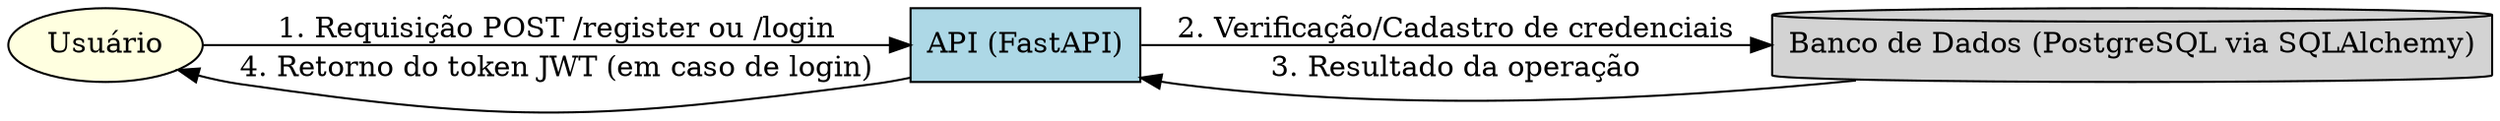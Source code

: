 digraph jwt_generation {
    rankdir=LR;
    node [shape=box, style=filled, fillcolor=lightblue];

    Usuario [label="Usuário", shape=ellipse, fillcolor=lightyellow];
    API [label="API (FastAPI)"];
    DB [label="Banco de Dados (PostgreSQL via SQLAlchemy)", shape=cylinder, fillcolor=lightgray];

    Usuario -> API [label="1. Requisição POST /register ou /login"];
    API -> DB [label="2. Verificação/Cadastro de credenciais"];
    DB -> API [label="3. Resultado da operação"];
    API -> Usuario [label="4. Retorno do token JWT (em caso de login)"];
}
